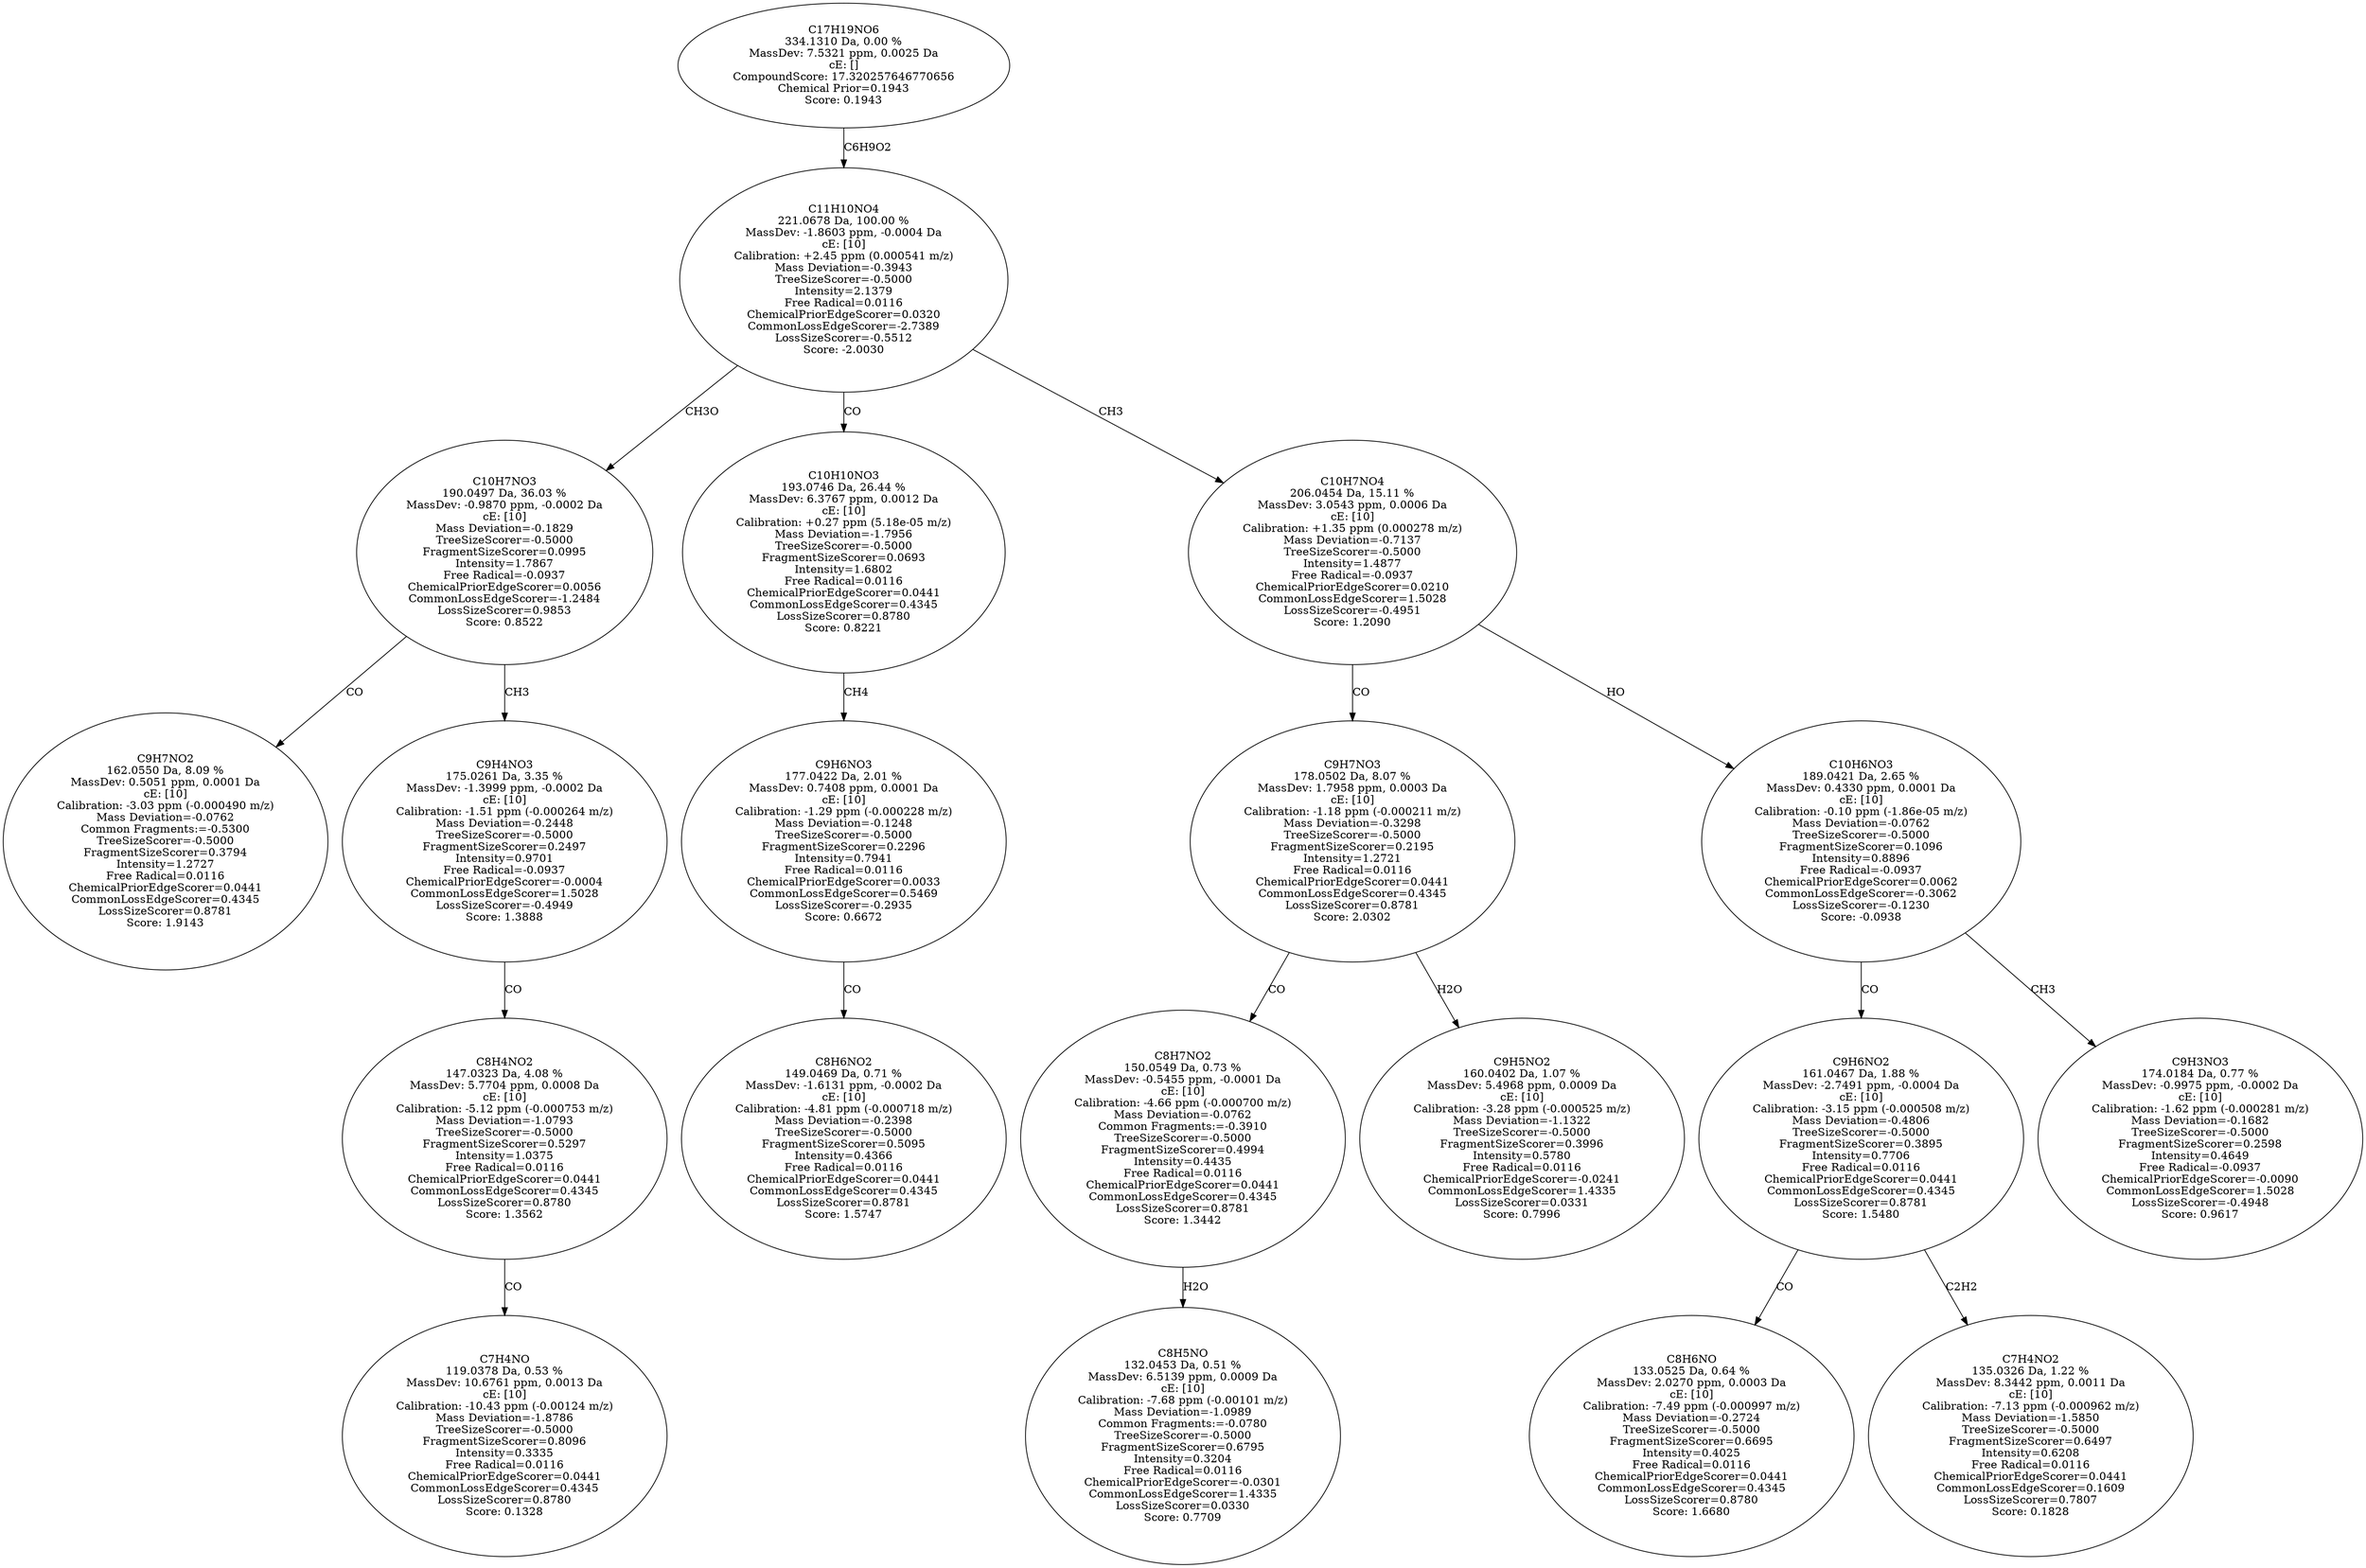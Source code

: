 strict digraph {
v1 [label="C9H7NO2\n162.0550 Da, 8.09 %\nMassDev: 0.5051 ppm, 0.0001 Da\ncE: [10]\nCalibration: -3.03 ppm (-0.000490 m/z)\nMass Deviation=-0.0762\nCommon Fragments:=-0.5300\nTreeSizeScorer=-0.5000\nFragmentSizeScorer=0.3794\nIntensity=1.2727\nFree Radical=0.0116\nChemicalPriorEdgeScorer=0.0441\nCommonLossEdgeScorer=0.4345\nLossSizeScorer=0.8781\nScore: 1.9143"];
v2 [label="C7H4NO\n119.0378 Da, 0.53 %\nMassDev: 10.6761 ppm, 0.0013 Da\ncE: [10]\nCalibration: -10.43 ppm (-0.00124 m/z)\nMass Deviation=-1.8786\nTreeSizeScorer=-0.5000\nFragmentSizeScorer=0.8096\nIntensity=0.3335\nFree Radical=0.0116\nChemicalPriorEdgeScorer=0.0441\nCommonLossEdgeScorer=0.4345\nLossSizeScorer=0.8780\nScore: 0.1328"];
v3 [label="C8H4NO2\n147.0323 Da, 4.08 %\nMassDev: 5.7704 ppm, 0.0008 Da\ncE: [10]\nCalibration: -5.12 ppm (-0.000753 m/z)\nMass Deviation=-1.0793\nTreeSizeScorer=-0.5000\nFragmentSizeScorer=0.5297\nIntensity=1.0375\nFree Radical=0.0116\nChemicalPriorEdgeScorer=0.0441\nCommonLossEdgeScorer=0.4345\nLossSizeScorer=0.8780\nScore: 1.3562"];
v4 [label="C9H4NO3\n175.0261 Da, 3.35 %\nMassDev: -1.3999 ppm, -0.0002 Da\ncE: [10]\nCalibration: -1.51 ppm (-0.000264 m/z)\nMass Deviation=-0.2448\nTreeSizeScorer=-0.5000\nFragmentSizeScorer=0.2497\nIntensity=0.9701\nFree Radical=-0.0937\nChemicalPriorEdgeScorer=-0.0004\nCommonLossEdgeScorer=1.5028\nLossSizeScorer=-0.4949\nScore: 1.3888"];
v5 [label="C10H7NO3\n190.0497 Da, 36.03 %\nMassDev: -0.9870 ppm, -0.0002 Da\ncE: [10]\nMass Deviation=-0.1829\nTreeSizeScorer=-0.5000\nFragmentSizeScorer=0.0995\nIntensity=1.7867\nFree Radical=-0.0937\nChemicalPriorEdgeScorer=0.0056\nCommonLossEdgeScorer=-1.2484\nLossSizeScorer=0.9853\nScore: 0.8522"];
v6 [label="C8H6NO2\n149.0469 Da, 0.71 %\nMassDev: -1.6131 ppm, -0.0002 Da\ncE: [10]\nCalibration: -4.81 ppm (-0.000718 m/z)\nMass Deviation=-0.2398\nTreeSizeScorer=-0.5000\nFragmentSizeScorer=0.5095\nIntensity=0.4366\nFree Radical=0.0116\nChemicalPriorEdgeScorer=0.0441\nCommonLossEdgeScorer=0.4345\nLossSizeScorer=0.8781\nScore: 1.5747"];
v7 [label="C9H6NO3\n177.0422 Da, 2.01 %\nMassDev: 0.7408 ppm, 0.0001 Da\ncE: [10]\nCalibration: -1.29 ppm (-0.000228 m/z)\nMass Deviation=-0.1248\nTreeSizeScorer=-0.5000\nFragmentSizeScorer=0.2296\nIntensity=0.7941\nFree Radical=0.0116\nChemicalPriorEdgeScorer=0.0033\nCommonLossEdgeScorer=0.5469\nLossSizeScorer=-0.2935\nScore: 0.6672"];
v8 [label="C10H10NO3\n193.0746 Da, 26.44 %\nMassDev: 6.3767 ppm, 0.0012 Da\ncE: [10]\nCalibration: +0.27 ppm (5.18e-05 m/z)\nMass Deviation=-1.7956\nTreeSizeScorer=-0.5000\nFragmentSizeScorer=0.0693\nIntensity=1.6802\nFree Radical=0.0116\nChemicalPriorEdgeScorer=0.0441\nCommonLossEdgeScorer=0.4345\nLossSizeScorer=0.8780\nScore: 0.8221"];
v9 [label="C8H5NO\n132.0453 Da, 0.51 %\nMassDev: 6.5139 ppm, 0.0009 Da\ncE: [10]\nCalibration: -7.68 ppm (-0.00101 m/z)\nMass Deviation=-1.0989\nCommon Fragments:=-0.0780\nTreeSizeScorer=-0.5000\nFragmentSizeScorer=0.6795\nIntensity=0.3204\nFree Radical=0.0116\nChemicalPriorEdgeScorer=-0.0301\nCommonLossEdgeScorer=1.4335\nLossSizeScorer=0.0330\nScore: 0.7709"];
v10 [label="C8H7NO2\n150.0549 Da, 0.73 %\nMassDev: -0.5455 ppm, -0.0001 Da\ncE: [10]\nCalibration: -4.66 ppm (-0.000700 m/z)\nMass Deviation=-0.0762\nCommon Fragments:=-0.3910\nTreeSizeScorer=-0.5000\nFragmentSizeScorer=0.4994\nIntensity=0.4435\nFree Radical=0.0116\nChemicalPriorEdgeScorer=0.0441\nCommonLossEdgeScorer=0.4345\nLossSizeScorer=0.8781\nScore: 1.3442"];
v11 [label="C9H5NO2\n160.0402 Da, 1.07 %\nMassDev: 5.4968 ppm, 0.0009 Da\ncE: [10]\nCalibration: -3.28 ppm (-0.000525 m/z)\nMass Deviation=-1.1322\nTreeSizeScorer=-0.5000\nFragmentSizeScorer=0.3996\nIntensity=0.5780\nFree Radical=0.0116\nChemicalPriorEdgeScorer=-0.0241\nCommonLossEdgeScorer=1.4335\nLossSizeScorer=0.0331\nScore: 0.7996"];
v12 [label="C9H7NO3\n178.0502 Da, 8.07 %\nMassDev: 1.7958 ppm, 0.0003 Da\ncE: [10]\nCalibration: -1.18 ppm (-0.000211 m/z)\nMass Deviation=-0.3298\nTreeSizeScorer=-0.5000\nFragmentSizeScorer=0.2195\nIntensity=1.2721\nFree Radical=0.0116\nChemicalPriorEdgeScorer=0.0441\nCommonLossEdgeScorer=0.4345\nLossSizeScorer=0.8781\nScore: 2.0302"];
v13 [label="C8H6NO\n133.0525 Da, 0.64 %\nMassDev: 2.0270 ppm, 0.0003 Da\ncE: [10]\nCalibration: -7.49 ppm (-0.000997 m/z)\nMass Deviation=-0.2724\nTreeSizeScorer=-0.5000\nFragmentSizeScorer=0.6695\nIntensity=0.4025\nFree Radical=0.0116\nChemicalPriorEdgeScorer=0.0441\nCommonLossEdgeScorer=0.4345\nLossSizeScorer=0.8780\nScore: 1.6680"];
v14 [label="C7H4NO2\n135.0326 Da, 1.22 %\nMassDev: 8.3442 ppm, 0.0011 Da\ncE: [10]\nCalibration: -7.13 ppm (-0.000962 m/z)\nMass Deviation=-1.5850\nTreeSizeScorer=-0.5000\nFragmentSizeScorer=0.6497\nIntensity=0.6208\nFree Radical=0.0116\nChemicalPriorEdgeScorer=0.0441\nCommonLossEdgeScorer=0.1609\nLossSizeScorer=0.7807\nScore: 0.1828"];
v15 [label="C9H6NO2\n161.0467 Da, 1.88 %\nMassDev: -2.7491 ppm, -0.0004 Da\ncE: [10]\nCalibration: -3.15 ppm (-0.000508 m/z)\nMass Deviation=-0.4806\nTreeSizeScorer=-0.5000\nFragmentSizeScorer=0.3895\nIntensity=0.7706\nFree Radical=0.0116\nChemicalPriorEdgeScorer=0.0441\nCommonLossEdgeScorer=0.4345\nLossSizeScorer=0.8781\nScore: 1.5480"];
v16 [label="C9H3NO3\n174.0184 Da, 0.77 %\nMassDev: -0.9975 ppm, -0.0002 Da\ncE: [10]\nCalibration: -1.62 ppm (-0.000281 m/z)\nMass Deviation=-0.1682\nTreeSizeScorer=-0.5000\nFragmentSizeScorer=0.2598\nIntensity=0.4649\nFree Radical=-0.0937\nChemicalPriorEdgeScorer=-0.0090\nCommonLossEdgeScorer=1.5028\nLossSizeScorer=-0.4948\nScore: 0.9617"];
v17 [label="C10H6NO3\n189.0421 Da, 2.65 %\nMassDev: 0.4330 ppm, 0.0001 Da\ncE: [10]\nCalibration: -0.10 ppm (-1.86e-05 m/z)\nMass Deviation=-0.0762\nTreeSizeScorer=-0.5000\nFragmentSizeScorer=0.1096\nIntensity=0.8896\nFree Radical=-0.0937\nChemicalPriorEdgeScorer=0.0062\nCommonLossEdgeScorer=-0.3062\nLossSizeScorer=-0.1230\nScore: -0.0938"];
v18 [label="C10H7NO4\n206.0454 Da, 15.11 %\nMassDev: 3.0543 ppm, 0.0006 Da\ncE: [10]\nCalibration: +1.35 ppm (0.000278 m/z)\nMass Deviation=-0.7137\nTreeSizeScorer=-0.5000\nIntensity=1.4877\nFree Radical=-0.0937\nChemicalPriorEdgeScorer=0.0210\nCommonLossEdgeScorer=1.5028\nLossSizeScorer=-0.4951\nScore: 1.2090"];
v19 [label="C11H10NO4\n221.0678 Da, 100.00 %\nMassDev: -1.8603 ppm, -0.0004 Da\ncE: [10]\nCalibration: +2.45 ppm (0.000541 m/z)\nMass Deviation=-0.3943\nTreeSizeScorer=-0.5000\nIntensity=2.1379\nFree Radical=0.0116\nChemicalPriorEdgeScorer=0.0320\nCommonLossEdgeScorer=-2.7389\nLossSizeScorer=-0.5512\nScore: -2.0030"];
v20 [label="C17H19NO6\n334.1310 Da, 0.00 %\nMassDev: 7.5321 ppm, 0.0025 Da\ncE: []\nCompoundScore: 17.320257646770656\nChemical Prior=0.1943\nScore: 0.1943"];
v5 -> v1 [label="CO"];
v3 -> v2 [label="CO"];
v4 -> v3 [label="CO"];
v5 -> v4 [label="CH3"];
v19 -> v5 [label="CH3O"];
v7 -> v6 [label="CO"];
v8 -> v7 [label="CH4"];
v19 -> v8 [label="CO"];
v10 -> v9 [label="H2O"];
v12 -> v10 [label="CO"];
v12 -> v11 [label="H2O"];
v18 -> v12 [label="CO"];
v15 -> v13 [label="CO"];
v15 -> v14 [label="C2H2"];
v17 -> v15 [label="CO"];
v17 -> v16 [label="CH3"];
v18 -> v17 [label="HO"];
v19 -> v18 [label="CH3"];
v20 -> v19 [label="C6H9O2"];
}